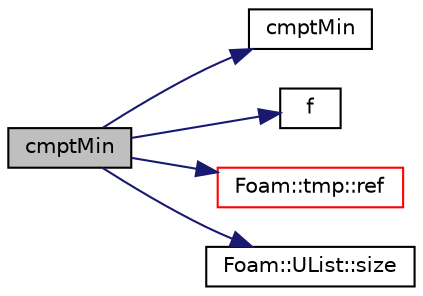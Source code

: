 digraph "cmptMin"
{
  bgcolor="transparent";
  edge [fontname="Helvetica",fontsize="10",labelfontname="Helvetica",labelfontsize="10"];
  node [fontname="Helvetica",fontsize="10",shape=record];
  rankdir="LR";
  Node1 [label="cmptMin",height=0.2,width=0.4,color="black", fillcolor="grey75", style="filled", fontcolor="black"];
  Node1 -> Node2 [color="midnightblue",fontsize="10",style="solid",fontname="Helvetica"];
  Node2 [label="cmptMin",height=0.2,width=0.4,color="black",URL="$a10758.html#a4b2a4d10cca98cdf1b0f9667b5d8d556"];
  Node1 -> Node3 [color="midnightblue",fontsize="10",style="solid",fontname="Helvetica"];
  Node3 [label="f",height=0.2,width=0.4,color="black",URL="$a03940.html#a888be93833ac7a23170555c69c690288"];
  Node1 -> Node4 [color="midnightblue",fontsize="10",style="solid",fontname="Helvetica"];
  Node4 [label="Foam::tmp::ref",height=0.2,width=0.4,color="red",URL="$a02631.html#a355da090b61b5b48e7435dec5942b7e9",tooltip="Return non-const reference or generate a fatal error. "];
  Node1 -> Node5 [color="midnightblue",fontsize="10",style="solid",fontname="Helvetica"];
  Node5 [label="Foam::UList::size",height=0.2,width=0.4,color="black",URL="$a02749.html#a723361dc2020160f5492e8fe2d09fa44",tooltip="Return the number of elements in the UList. "];
}
